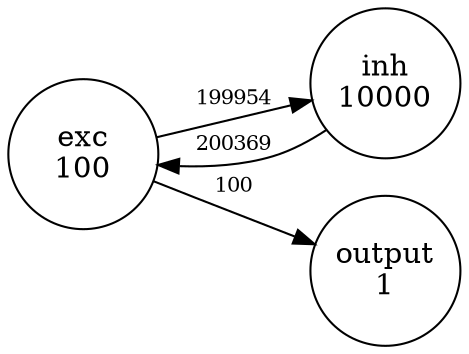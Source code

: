 digraph network {
rankdir=LR
node [fixedsize=true height=1 shape=circle]
edge [fontsize=10]
n0 [label="exc\n100"]
n1 [label="inh\n10000"]
n2 [label="output\n1"]
n0 -> n1 [label="199954"]
n1 -> n0 [label="200369"]
n0 -> n2 [label="100"]
}
